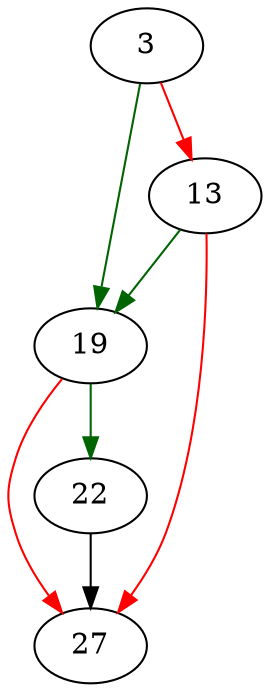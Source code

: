 strict digraph "countInverse" {
	// Node definitions.
	3 [entry=true];
	19;
	13;
	27;
	22;

	// Edge definitions.
	3 -> 19 [
		color=darkgreen
		cond=true
	];
	3 -> 13 [
		color=red
		cond=false
	];
	19 -> 27 [
		color=red
		cond=false
	];
	19 -> 22 [
		color=darkgreen
		cond=true
	];
	13 -> 19 [
		color=darkgreen
		cond=true
	];
	13 -> 27 [
		color=red
		cond=false
	];
	22 -> 27;
}